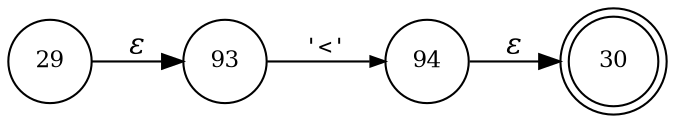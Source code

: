 digraph ATN {
rankdir=LR;
s30[fontsize=11, label="30", shape=doublecircle, fixedsize=true, width=.6];
s29[fontsize=11,label="29", shape=circle, fixedsize=true, width=.55, peripheries=1];
s93[fontsize=11,label="93", shape=circle, fixedsize=true, width=.55, peripheries=1];
s94[fontsize=11,label="94", shape=circle, fixedsize=true, width=.55, peripheries=1];
s29 -> s93 [fontname="Times-Italic", label="&epsilon;"];
s93 -> s94 [fontsize=11, fontname="Courier", arrowsize=.7, label = "'<'", arrowhead = normal];
s94 -> s30 [fontname="Times-Italic", label="&epsilon;"];
}